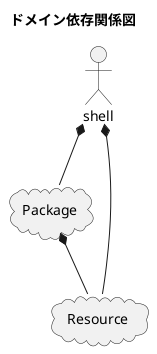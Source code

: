 @startuml
title ドメイン依存関係図

actor shell
cloud Package
cloud Resource

shell *-- Package
shell *-- Resource
Package *-- Resource

@enduml